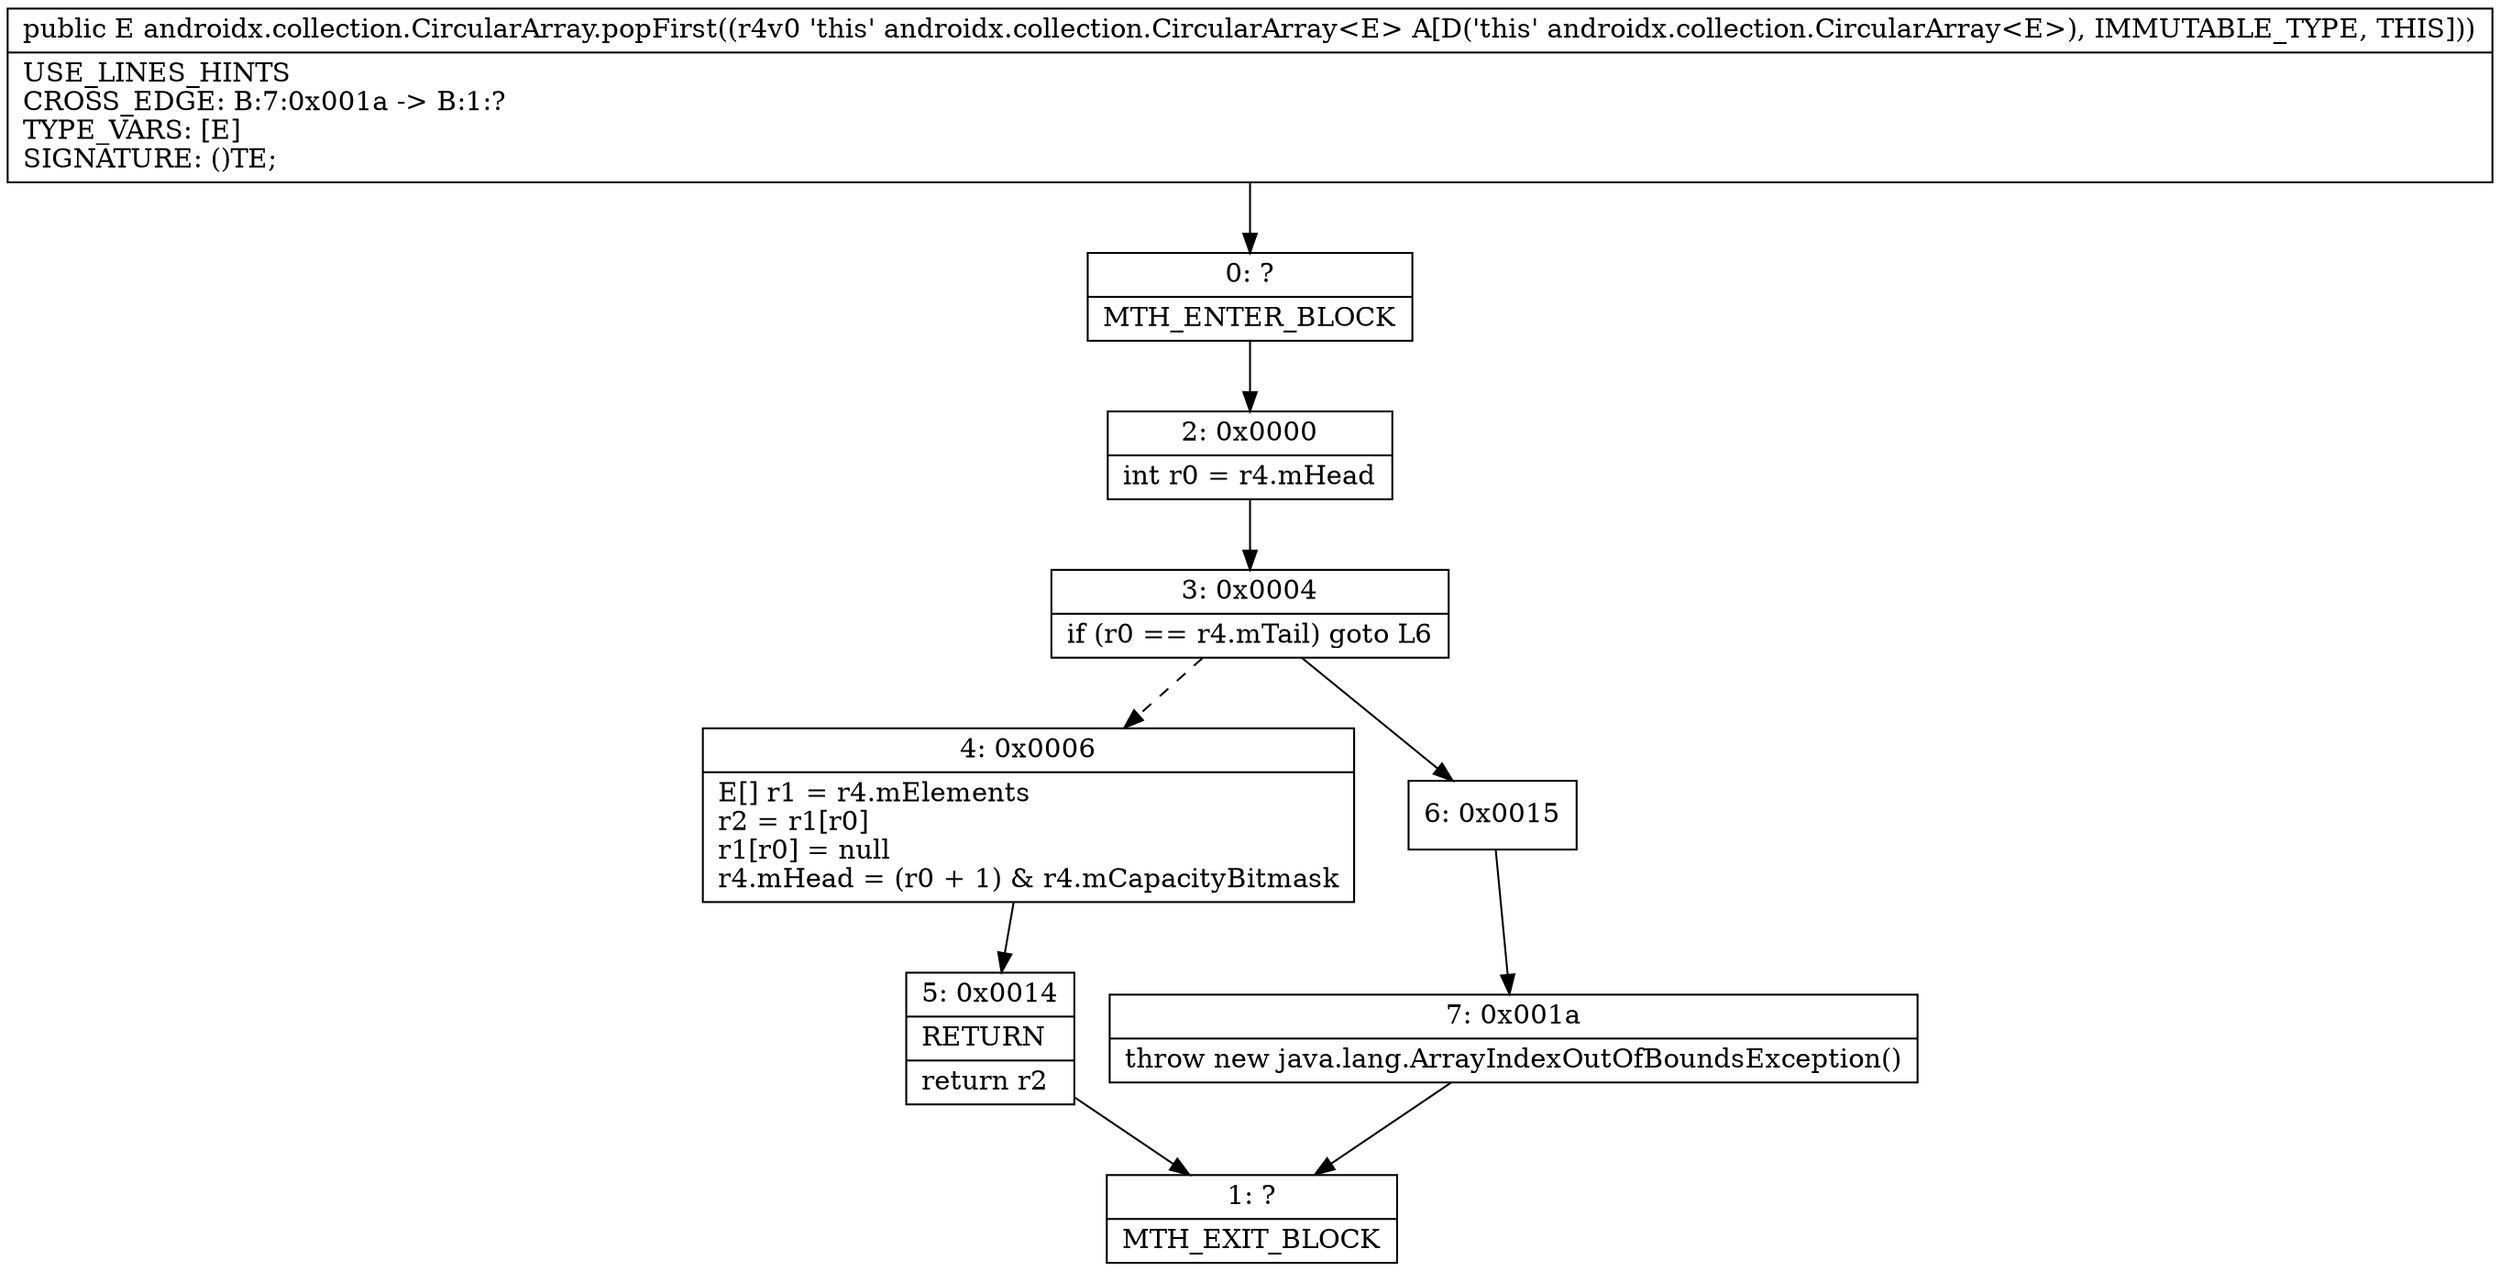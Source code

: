 digraph "CFG forandroidx.collection.CircularArray.popFirst()Ljava\/lang\/Object;" {
Node_0 [shape=record,label="{0\:\ ?|MTH_ENTER_BLOCK\l}"];
Node_2 [shape=record,label="{2\:\ 0x0000|int r0 = r4.mHead\l}"];
Node_3 [shape=record,label="{3\:\ 0x0004|if (r0 == r4.mTail) goto L6\l}"];
Node_4 [shape=record,label="{4\:\ 0x0006|E[] r1 = r4.mElements\lr2 = r1[r0]\lr1[r0] = null\lr4.mHead = (r0 + 1) & r4.mCapacityBitmask\l}"];
Node_5 [shape=record,label="{5\:\ 0x0014|RETURN\l|return r2\l}"];
Node_1 [shape=record,label="{1\:\ ?|MTH_EXIT_BLOCK\l}"];
Node_6 [shape=record,label="{6\:\ 0x0015}"];
Node_7 [shape=record,label="{7\:\ 0x001a|throw new java.lang.ArrayIndexOutOfBoundsException()\l}"];
MethodNode[shape=record,label="{public E androidx.collection.CircularArray.popFirst((r4v0 'this' androidx.collection.CircularArray\<E\> A[D('this' androidx.collection.CircularArray\<E\>), IMMUTABLE_TYPE, THIS]))  | USE_LINES_HINTS\lCROSS_EDGE: B:7:0x001a \-\> B:1:?\lTYPE_VARS: [E]\lSIGNATURE: ()TE;\l}"];
MethodNode -> Node_0;Node_0 -> Node_2;
Node_2 -> Node_3;
Node_3 -> Node_4[style=dashed];
Node_3 -> Node_6;
Node_4 -> Node_5;
Node_5 -> Node_1;
Node_6 -> Node_7;
Node_7 -> Node_1;
}

